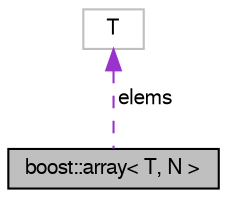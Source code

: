 digraph "boost::array&lt; T, N &gt;"
{
  bgcolor="transparent";
  edge [fontname="FreeSans",fontsize="10",labelfontname="FreeSans",labelfontsize="10"];
  node [fontname="FreeSans",fontsize="10",shape=record];
  Node1 [label="boost::array\< T, N \>",height=0.2,width=0.4,color="black", fillcolor="grey75", style="filled" fontcolor="black"];
  Node2 -> Node1 [dir="back",color="darkorchid3",fontsize="10",style="dashed",label=" elems" ,fontname="FreeSans"];
  Node2 [label="T",height=0.2,width=0.4,color="grey75"];
}
